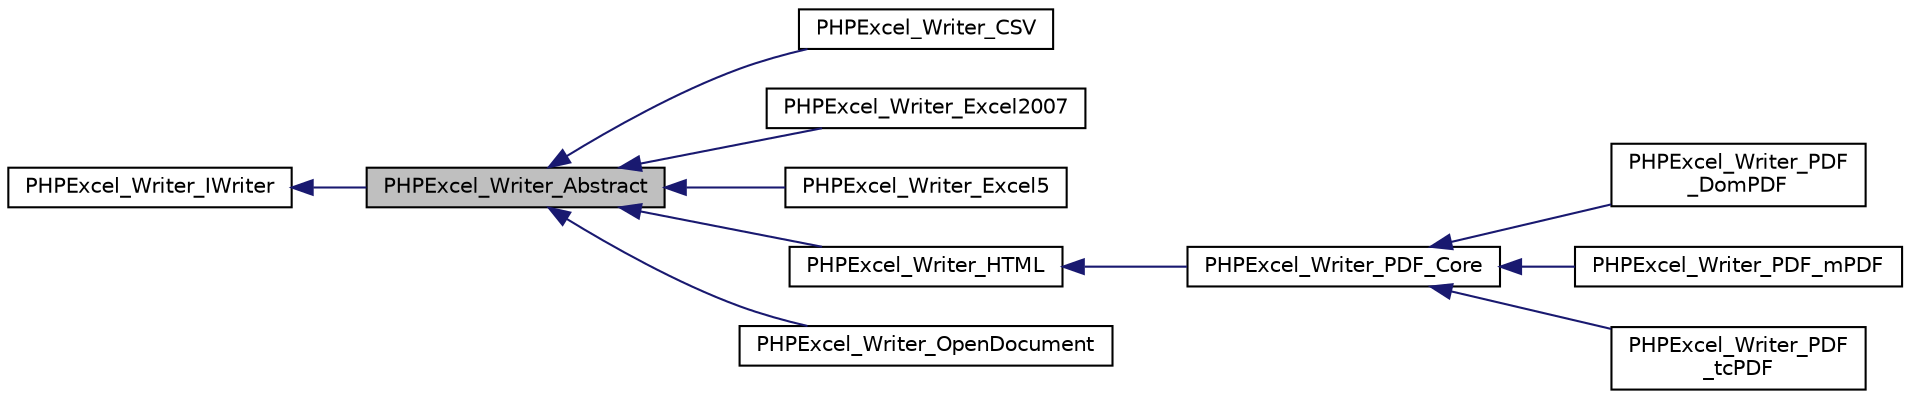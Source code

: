 digraph "PHPExcel_Writer_Abstract"
{
  edge [fontname="Helvetica",fontsize="10",labelfontname="Helvetica",labelfontsize="10"];
  node [fontname="Helvetica",fontsize="10",shape=record];
  rankdir="LR";
  Node0 [label="PHPExcel_Writer_Abstract",height=0.2,width=0.4,color="black", fillcolor="grey75", style="filled", fontcolor="black"];
  Node1 -> Node0 [dir="back",color="midnightblue",fontsize="10",style="solid",fontname="Helvetica"];
  Node1 [label="PHPExcel_Writer_IWriter",height=0.2,width=0.4,color="black", fillcolor="white", style="filled",URL="$interface_p_h_p_excel___writer___i_writer.html"];
  Node0 -> Node2 [dir="back",color="midnightblue",fontsize="10",style="solid",fontname="Helvetica"];
  Node2 [label="PHPExcel_Writer_CSV",height=0.2,width=0.4,color="black", fillcolor="white", style="filled",URL="$class_p_h_p_excel___writer___c_s_v.html"];
  Node0 -> Node3 [dir="back",color="midnightblue",fontsize="10",style="solid",fontname="Helvetica"];
  Node3 [label="PHPExcel_Writer_Excel2007",height=0.2,width=0.4,color="black", fillcolor="white", style="filled",URL="$class_p_h_p_excel___writer___excel2007.html"];
  Node0 -> Node4 [dir="back",color="midnightblue",fontsize="10",style="solid",fontname="Helvetica"];
  Node4 [label="PHPExcel_Writer_Excel5",height=0.2,width=0.4,color="black", fillcolor="white", style="filled",URL="$class_p_h_p_excel___writer___excel5.html"];
  Node0 -> Node5 [dir="back",color="midnightblue",fontsize="10",style="solid",fontname="Helvetica"];
  Node5 [label="PHPExcel_Writer_HTML",height=0.2,width=0.4,color="black", fillcolor="white", style="filled",URL="$class_p_h_p_excel___writer___h_t_m_l.html"];
  Node5 -> Node6 [dir="back",color="midnightblue",fontsize="10",style="solid",fontname="Helvetica"];
  Node6 [label="PHPExcel_Writer_PDF_Core",height=0.2,width=0.4,color="black", fillcolor="white", style="filled",URL="$class_p_h_p_excel___writer___p_d_f___core.html"];
  Node6 -> Node7 [dir="back",color="midnightblue",fontsize="10",style="solid",fontname="Helvetica"];
  Node7 [label="PHPExcel_Writer_PDF\l_DomPDF",height=0.2,width=0.4,color="black", fillcolor="white", style="filled",URL="$class_p_h_p_excel___writer___p_d_f___dom_p_d_f.html"];
  Node6 -> Node8 [dir="back",color="midnightblue",fontsize="10",style="solid",fontname="Helvetica"];
  Node8 [label="PHPExcel_Writer_PDF_mPDF",height=0.2,width=0.4,color="black", fillcolor="white", style="filled",URL="$class_p_h_p_excel___writer___p_d_f__m_p_d_f.html"];
  Node6 -> Node9 [dir="back",color="midnightblue",fontsize="10",style="solid",fontname="Helvetica"];
  Node9 [label="PHPExcel_Writer_PDF\l_tcPDF",height=0.2,width=0.4,color="black", fillcolor="white", style="filled",URL="$class_p_h_p_excel___writer___p_d_f__tc_p_d_f.html"];
  Node0 -> Node10 [dir="back",color="midnightblue",fontsize="10",style="solid",fontname="Helvetica"];
  Node10 [label="PHPExcel_Writer_OpenDocument",height=0.2,width=0.4,color="black", fillcolor="white", style="filled",URL="$class_p_h_p_excel___writer___open_document.html"];
}
